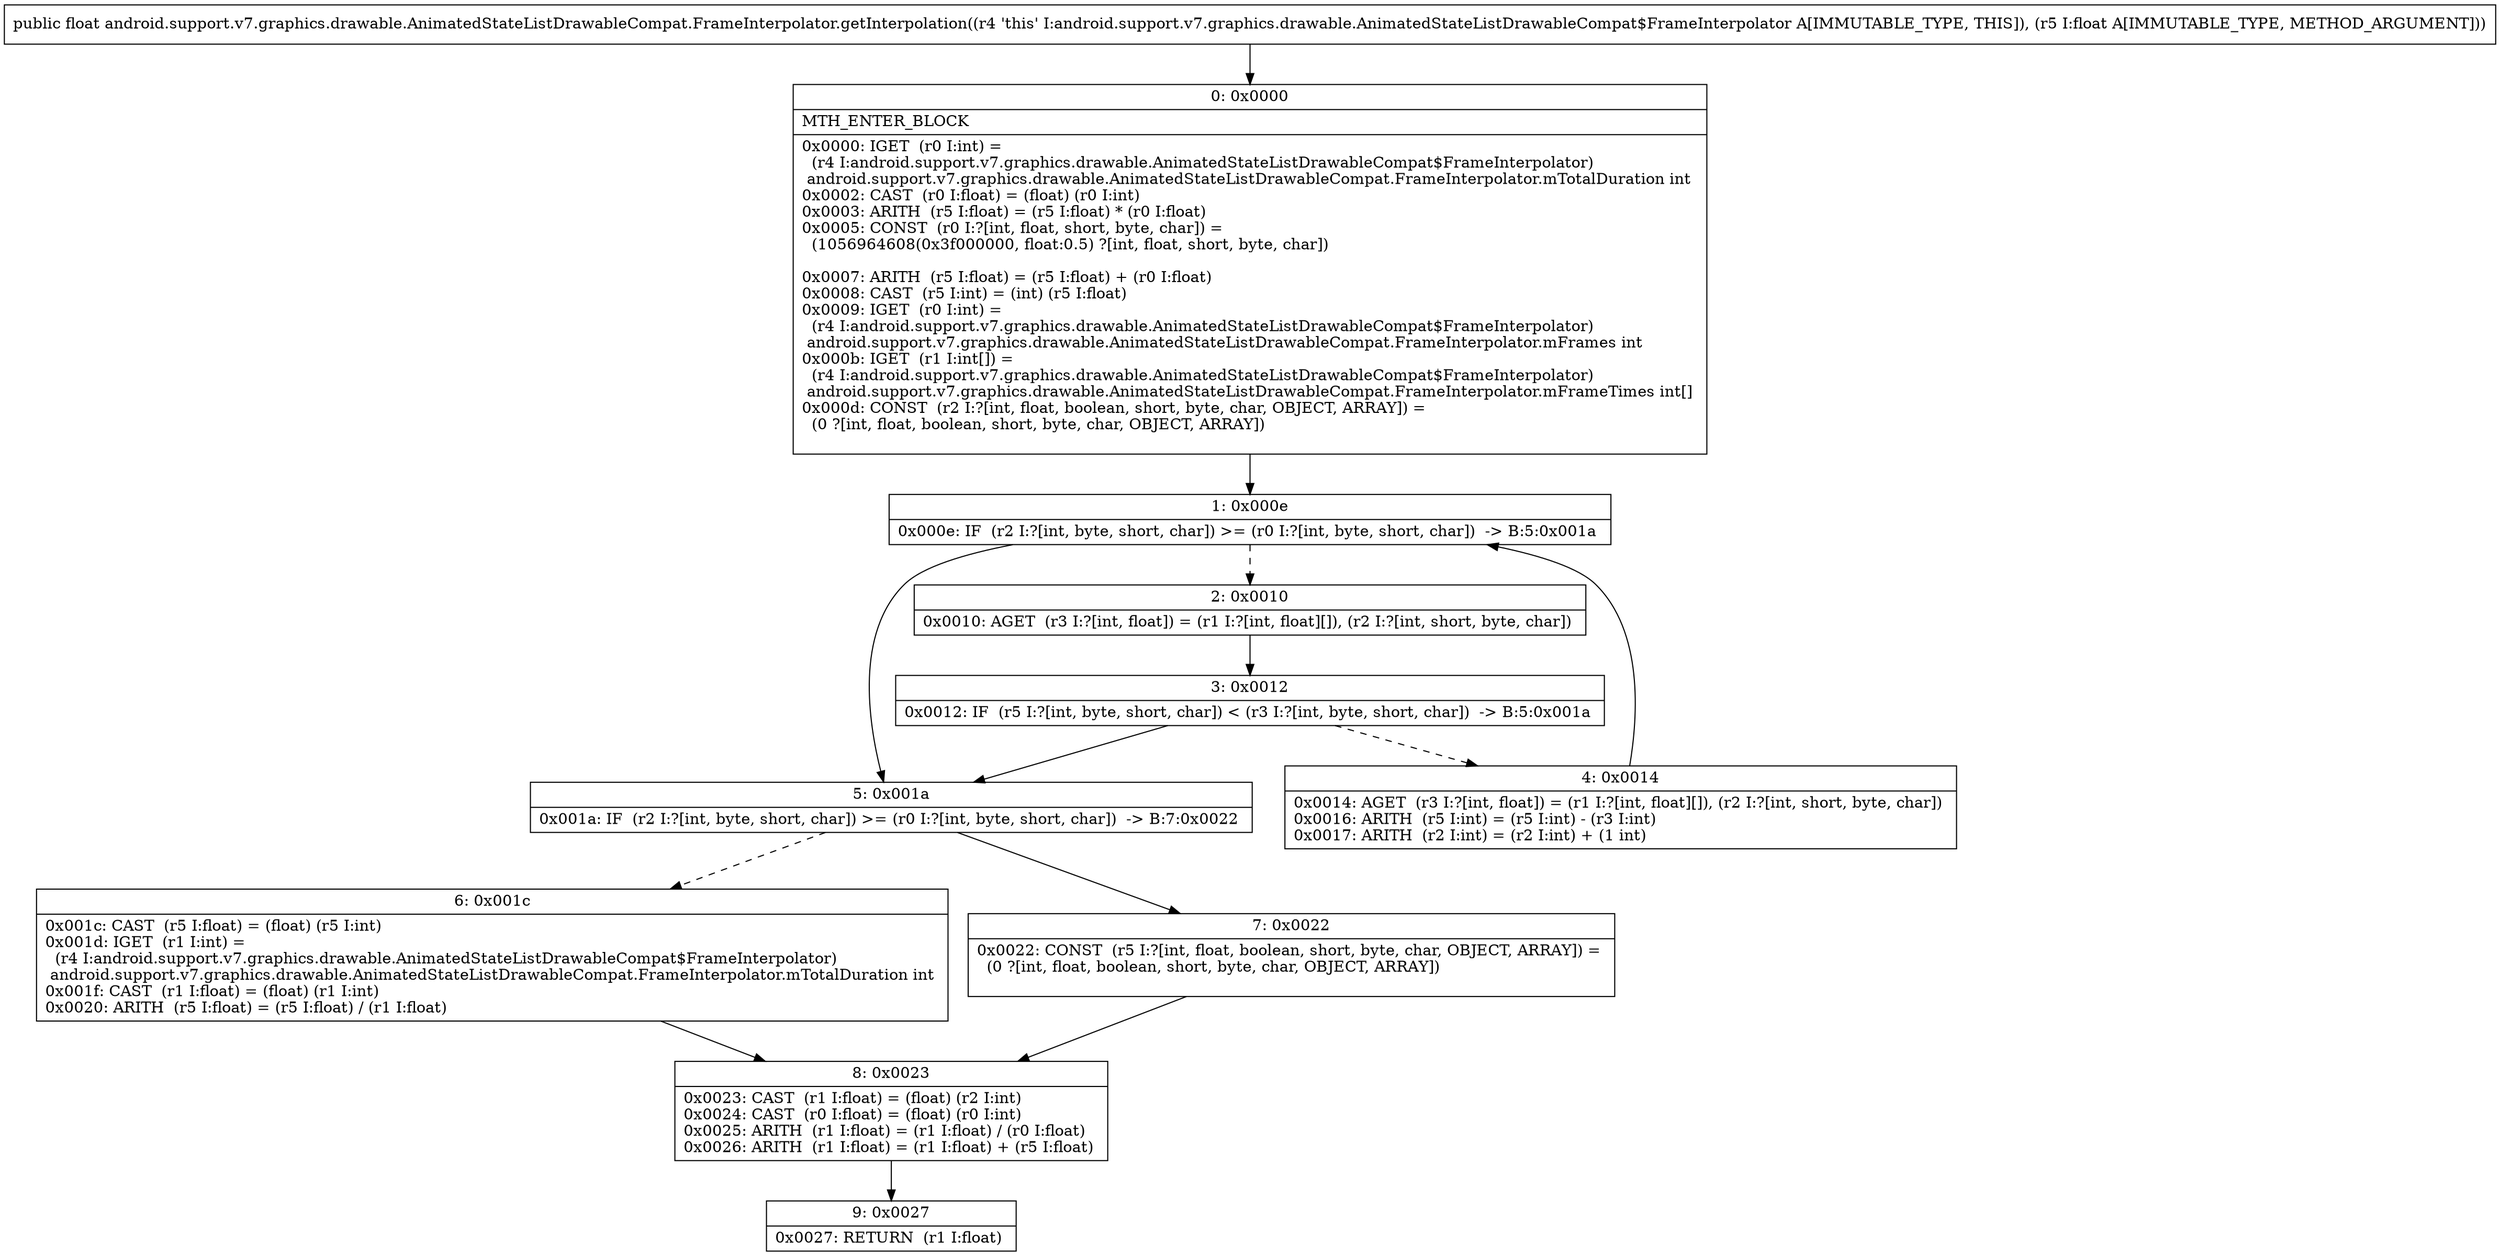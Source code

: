 digraph "CFG forandroid.support.v7.graphics.drawable.AnimatedStateListDrawableCompat.FrameInterpolator.getInterpolation(F)F" {
Node_0 [shape=record,label="{0\:\ 0x0000|MTH_ENTER_BLOCK\l|0x0000: IGET  (r0 I:int) = \l  (r4 I:android.support.v7.graphics.drawable.AnimatedStateListDrawableCompat$FrameInterpolator)\l android.support.v7.graphics.drawable.AnimatedStateListDrawableCompat.FrameInterpolator.mTotalDuration int \l0x0002: CAST  (r0 I:float) = (float) (r0 I:int) \l0x0003: ARITH  (r5 I:float) = (r5 I:float) * (r0 I:float) \l0x0005: CONST  (r0 I:?[int, float, short, byte, char]) = \l  (1056964608(0x3f000000, float:0.5) ?[int, float, short, byte, char])\l \l0x0007: ARITH  (r5 I:float) = (r5 I:float) + (r0 I:float) \l0x0008: CAST  (r5 I:int) = (int) (r5 I:float) \l0x0009: IGET  (r0 I:int) = \l  (r4 I:android.support.v7.graphics.drawable.AnimatedStateListDrawableCompat$FrameInterpolator)\l android.support.v7.graphics.drawable.AnimatedStateListDrawableCompat.FrameInterpolator.mFrames int \l0x000b: IGET  (r1 I:int[]) = \l  (r4 I:android.support.v7.graphics.drawable.AnimatedStateListDrawableCompat$FrameInterpolator)\l android.support.v7.graphics.drawable.AnimatedStateListDrawableCompat.FrameInterpolator.mFrameTimes int[] \l0x000d: CONST  (r2 I:?[int, float, boolean, short, byte, char, OBJECT, ARRAY]) = \l  (0 ?[int, float, boolean, short, byte, char, OBJECT, ARRAY])\l \l}"];
Node_1 [shape=record,label="{1\:\ 0x000e|0x000e: IF  (r2 I:?[int, byte, short, char]) \>= (r0 I:?[int, byte, short, char])  \-\> B:5:0x001a \l}"];
Node_2 [shape=record,label="{2\:\ 0x0010|0x0010: AGET  (r3 I:?[int, float]) = (r1 I:?[int, float][]), (r2 I:?[int, short, byte, char]) \l}"];
Node_3 [shape=record,label="{3\:\ 0x0012|0x0012: IF  (r5 I:?[int, byte, short, char]) \< (r3 I:?[int, byte, short, char])  \-\> B:5:0x001a \l}"];
Node_4 [shape=record,label="{4\:\ 0x0014|0x0014: AGET  (r3 I:?[int, float]) = (r1 I:?[int, float][]), (r2 I:?[int, short, byte, char]) \l0x0016: ARITH  (r5 I:int) = (r5 I:int) \- (r3 I:int) \l0x0017: ARITH  (r2 I:int) = (r2 I:int) + (1 int) \l}"];
Node_5 [shape=record,label="{5\:\ 0x001a|0x001a: IF  (r2 I:?[int, byte, short, char]) \>= (r0 I:?[int, byte, short, char])  \-\> B:7:0x0022 \l}"];
Node_6 [shape=record,label="{6\:\ 0x001c|0x001c: CAST  (r5 I:float) = (float) (r5 I:int) \l0x001d: IGET  (r1 I:int) = \l  (r4 I:android.support.v7.graphics.drawable.AnimatedStateListDrawableCompat$FrameInterpolator)\l android.support.v7.graphics.drawable.AnimatedStateListDrawableCompat.FrameInterpolator.mTotalDuration int \l0x001f: CAST  (r1 I:float) = (float) (r1 I:int) \l0x0020: ARITH  (r5 I:float) = (r5 I:float) \/ (r1 I:float) \l}"];
Node_7 [shape=record,label="{7\:\ 0x0022|0x0022: CONST  (r5 I:?[int, float, boolean, short, byte, char, OBJECT, ARRAY]) = \l  (0 ?[int, float, boolean, short, byte, char, OBJECT, ARRAY])\l \l}"];
Node_8 [shape=record,label="{8\:\ 0x0023|0x0023: CAST  (r1 I:float) = (float) (r2 I:int) \l0x0024: CAST  (r0 I:float) = (float) (r0 I:int) \l0x0025: ARITH  (r1 I:float) = (r1 I:float) \/ (r0 I:float) \l0x0026: ARITH  (r1 I:float) = (r1 I:float) + (r5 I:float) \l}"];
Node_9 [shape=record,label="{9\:\ 0x0027|0x0027: RETURN  (r1 I:float) \l}"];
MethodNode[shape=record,label="{public float android.support.v7.graphics.drawable.AnimatedStateListDrawableCompat.FrameInterpolator.getInterpolation((r4 'this' I:android.support.v7.graphics.drawable.AnimatedStateListDrawableCompat$FrameInterpolator A[IMMUTABLE_TYPE, THIS]), (r5 I:float A[IMMUTABLE_TYPE, METHOD_ARGUMENT])) }"];
MethodNode -> Node_0;
Node_0 -> Node_1;
Node_1 -> Node_2[style=dashed];
Node_1 -> Node_5;
Node_2 -> Node_3;
Node_3 -> Node_4[style=dashed];
Node_3 -> Node_5;
Node_4 -> Node_1;
Node_5 -> Node_6[style=dashed];
Node_5 -> Node_7;
Node_6 -> Node_8;
Node_7 -> Node_8;
Node_8 -> Node_9;
}

